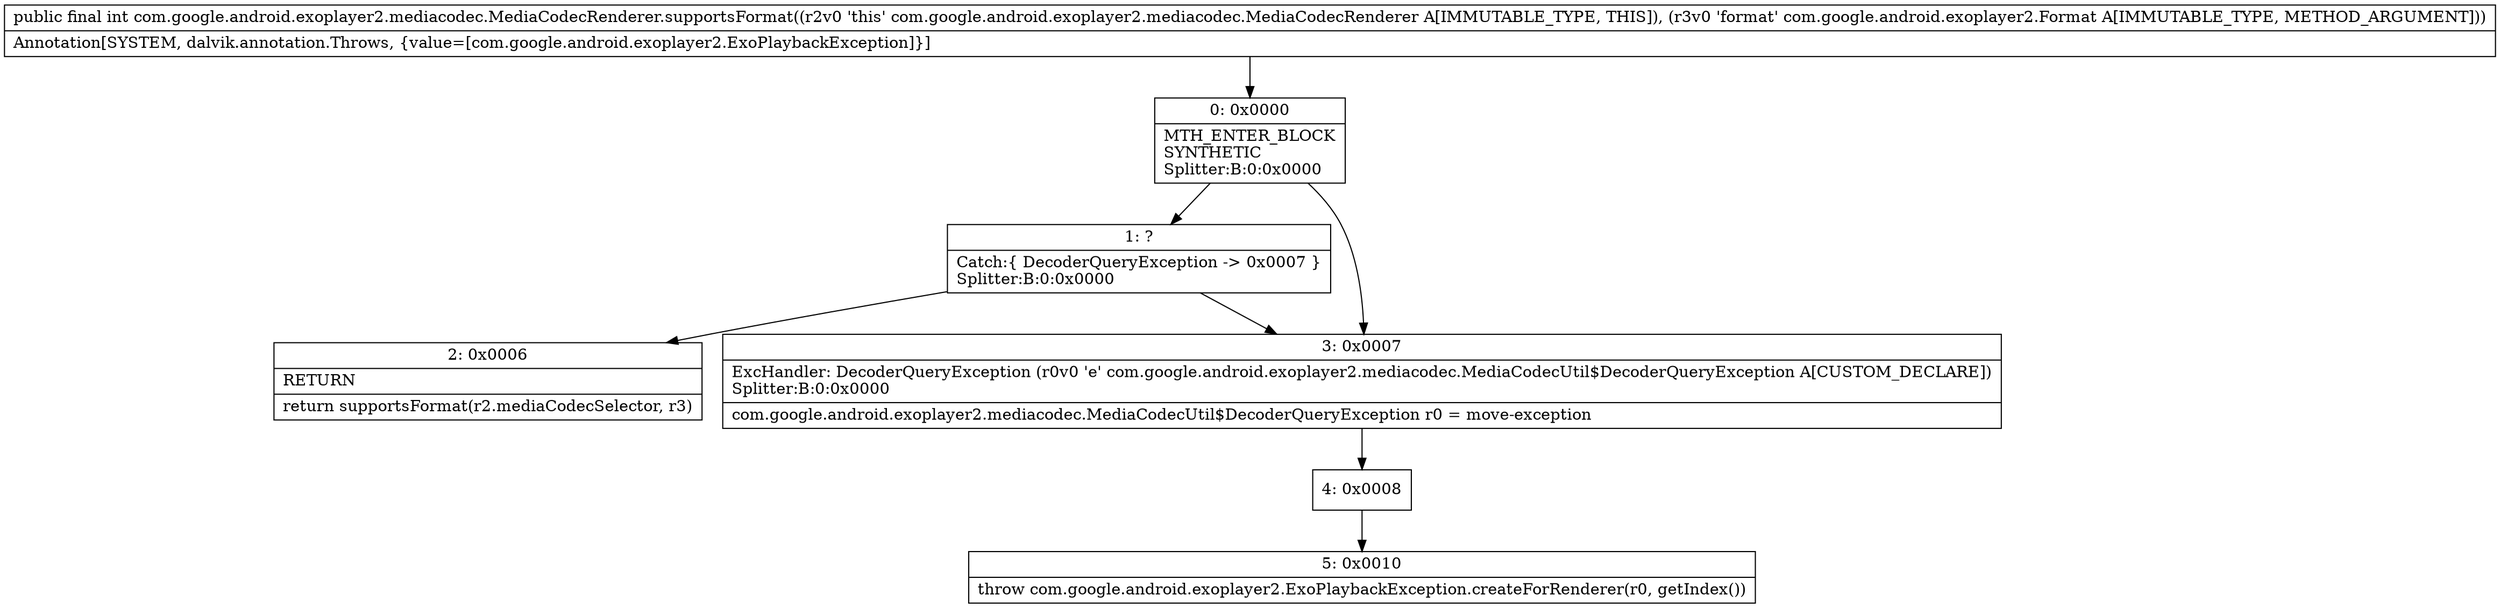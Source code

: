 digraph "CFG forcom.google.android.exoplayer2.mediacodec.MediaCodecRenderer.supportsFormat(Lcom\/google\/android\/exoplayer2\/Format;)I" {
Node_0 [shape=record,label="{0\:\ 0x0000|MTH_ENTER_BLOCK\lSYNTHETIC\lSplitter:B:0:0x0000\l}"];
Node_1 [shape=record,label="{1\:\ ?|Catch:\{ DecoderQueryException \-\> 0x0007 \}\lSplitter:B:0:0x0000\l}"];
Node_2 [shape=record,label="{2\:\ 0x0006|RETURN\l|return supportsFormat(r2.mediaCodecSelector, r3)\l}"];
Node_3 [shape=record,label="{3\:\ 0x0007|ExcHandler: DecoderQueryException (r0v0 'e' com.google.android.exoplayer2.mediacodec.MediaCodecUtil$DecoderQueryException A[CUSTOM_DECLARE])\lSplitter:B:0:0x0000\l|com.google.android.exoplayer2.mediacodec.MediaCodecUtil$DecoderQueryException r0 = move\-exception\l}"];
Node_4 [shape=record,label="{4\:\ 0x0008}"];
Node_5 [shape=record,label="{5\:\ 0x0010|throw com.google.android.exoplayer2.ExoPlaybackException.createForRenderer(r0, getIndex())\l}"];
MethodNode[shape=record,label="{public final int com.google.android.exoplayer2.mediacodec.MediaCodecRenderer.supportsFormat((r2v0 'this' com.google.android.exoplayer2.mediacodec.MediaCodecRenderer A[IMMUTABLE_TYPE, THIS]), (r3v0 'format' com.google.android.exoplayer2.Format A[IMMUTABLE_TYPE, METHOD_ARGUMENT]))  | Annotation[SYSTEM, dalvik.annotation.Throws, \{value=[com.google.android.exoplayer2.ExoPlaybackException]\}]\l}"];
MethodNode -> Node_0;
Node_0 -> Node_1;
Node_0 -> Node_3;
Node_1 -> Node_3;
Node_1 -> Node_2;
Node_3 -> Node_4;
Node_4 -> Node_5;
}

